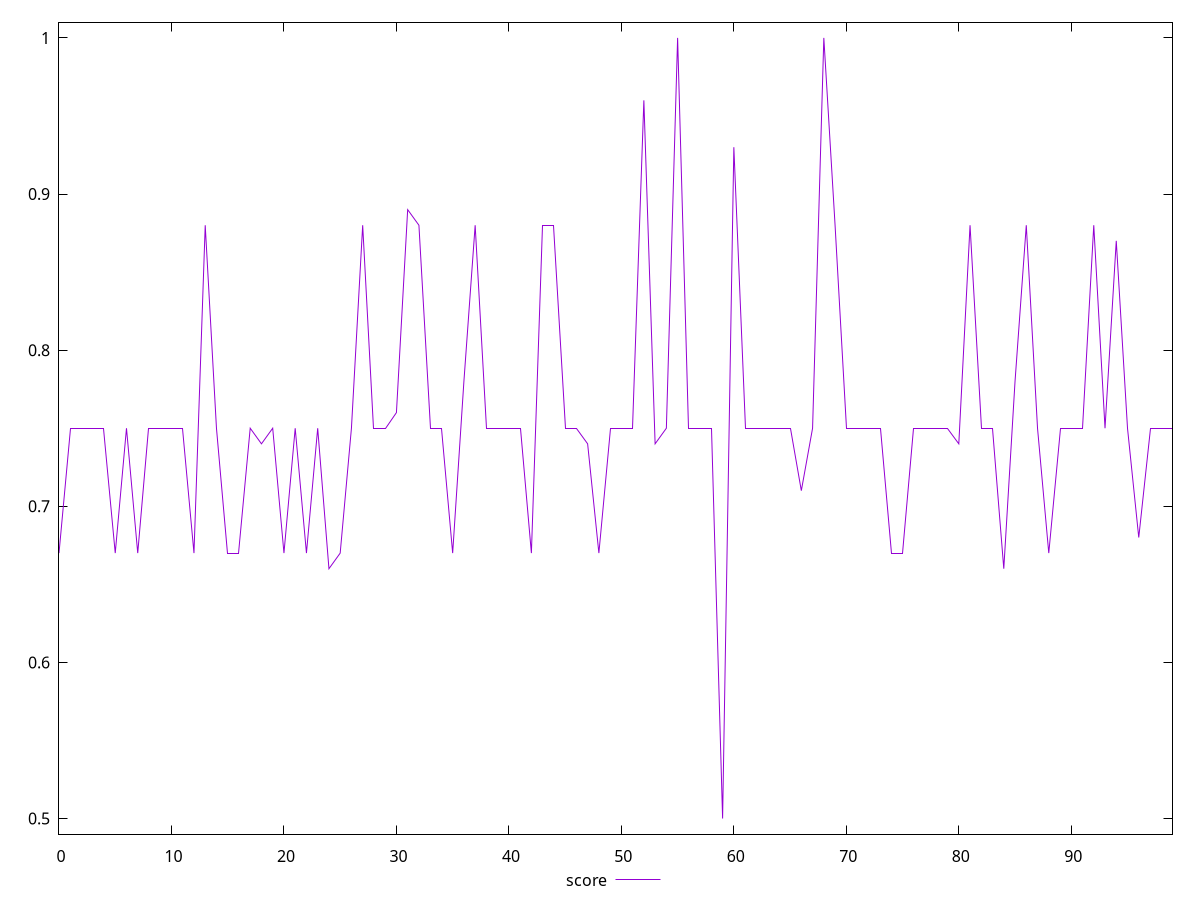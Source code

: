 reset

$score <<EOF
0 0.67
1 0.75
2 0.75
3 0.75
4 0.75
5 0.67
6 0.75
7 0.67
8 0.75
9 0.75
10 0.75
11 0.75
12 0.67
13 0.88
14 0.75
15 0.67
16 0.67
17 0.75
18 0.74
19 0.75
20 0.67
21 0.75
22 0.67
23 0.75
24 0.66
25 0.67
26 0.75
27 0.88
28 0.75
29 0.75
30 0.76
31 0.89
32 0.88
33 0.75
34 0.75
35 0.67
36 0.78
37 0.88
38 0.75
39 0.75
40 0.75
41 0.75
42 0.67
43 0.88
44 0.88
45 0.75
46 0.75
47 0.74
48 0.67
49 0.75
50 0.75
51 0.75
52 0.96
53 0.74
54 0.75
55 1
56 0.75
57 0.75
58 0.75
59 0.5
60 0.93
61 0.75
62 0.75
63 0.75
64 0.75
65 0.75
66 0.71
67 0.75
68 1
69 0.88
70 0.75
71 0.75
72 0.75
73 0.75
74 0.67
75 0.67
76 0.75
77 0.75
78 0.75
79 0.75
80 0.74
81 0.88
82 0.75
83 0.75
84 0.66
85 0.78
86 0.88
87 0.75
88 0.67
89 0.75
90 0.75
91 0.75
92 0.88
93 0.75
94 0.87
95 0.75
96 0.68
97 0.75
98 0.75
99 0.75
EOF

set key outside below
set xrange [0:99]
set yrange [0.49:1.01]
set trange [0.49:1.01]
set terminal svg size 640, 500 enhanced background rgb 'white'
set output "report_00013_2021-02-09T12-04-24.940Z/unused-css-rules/samples/pages+cached+noadtech+nomedia/score/values.svg"

plot $score title "score" with line

reset

